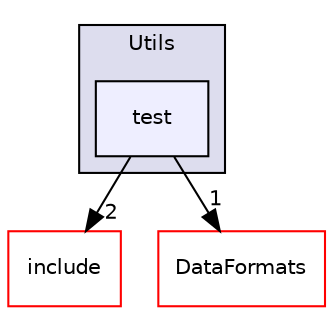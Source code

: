 digraph "/home/travis/build/AliceO2Group/AliceO2/Common/Utils/test" {
  bgcolor=transparent;
  compound=true
  node [ fontsize="10", fontname="Helvetica"];
  edge [ labelfontsize="10", labelfontname="Helvetica"];
  subgraph clusterdir_dc4810549f8e2e369c60bffc9a91caa2 {
    graph [ bgcolor="#ddddee", pencolor="black", label="Utils" fontname="Helvetica", fontsize="10", URL="dir_dc4810549f8e2e369c60bffc9a91caa2.html"]
  dir_6d403ab0818ccbc1bc34374cd8f0cbf4 [shape=box, label="test", style="filled", fillcolor="#eeeeff", pencolor="black", URL="dir_6d403ab0818ccbc1bc34374cd8f0cbf4.html"];
  }
  dir_5007e47bac2fddedac46d04f85f3b0d6 [shape=box label="include" color="red" URL="dir_5007e47bac2fddedac46d04f85f3b0d6.html"];
  dir_2171f7ec022c5423887b07c69b2f5b48 [shape=box label="DataFormats" color="red" URL="dir_2171f7ec022c5423887b07c69b2f5b48.html"];
  dir_6d403ab0818ccbc1bc34374cd8f0cbf4->dir_5007e47bac2fddedac46d04f85f3b0d6 [headlabel="2", labeldistance=1.5 headhref="dir_000055_000052.html"];
  dir_6d403ab0818ccbc1bc34374cd8f0cbf4->dir_2171f7ec022c5423887b07c69b2f5b48 [headlabel="1", labeldistance=1.5 headhref="dir_000055_000056.html"];
}
